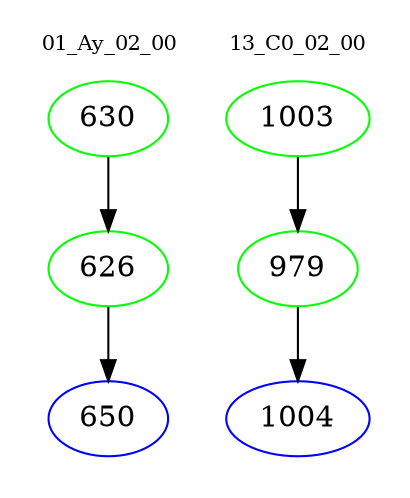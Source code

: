 digraph{
subgraph cluster_0 {
color = white
label = "01_Ay_02_00";
fontsize=10;
T0_630 [label="630", color="green"]
T0_630 -> T0_626 [color="black"]
T0_626 [label="626", color="green"]
T0_626 -> T0_650 [color="black"]
T0_650 [label="650", color="blue"]
}
subgraph cluster_1 {
color = white
label = "13_C0_02_00";
fontsize=10;
T1_1003 [label="1003", color="green"]
T1_1003 -> T1_979 [color="black"]
T1_979 [label="979", color="green"]
T1_979 -> T1_1004 [color="black"]
T1_1004 [label="1004", color="blue"]
}
}
